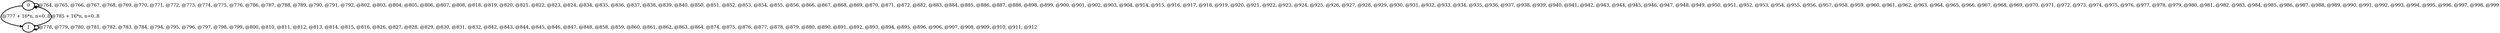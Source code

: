 digraph G {
        node [style=rounded, penwidth=3, fontsize=20, shape=oval];
        "0" -> "0" [label="@764, @765, @766, @767, @768, @769, @770, @771, @772, @773, @774, @775, @776, @786, @787, @788, @789, @790, @791, @792, @802, @803, @804, @805, @806, @807, @808, @818, @819, @820, @821, @822, @823, @824, @834, @835, @836, @837, @838, @839, @840, @850, @851, @852, @853, @854, @855, @856, @866, @867, @868, @869, @870, @871, @872, @882, @883, @884, @885, @886, @887, @888, @898, @899, @900, @901, @902, @903, @904, @914, @915, @916, @917, @918, @919, @920, @921, @922, @923, @924, @925, @926, @927, @928, @929, @930, @931, @932, @933, @934, @935, @936, @937, @938, @939, @940, @941, @942, @943, @944, @945, @946, @947, @948, @949, @950, @951, @952, @953, @954, @955, @956, @957, @958, @959, @960, @961, @962, @963, @964, @965, @966, @967, @968, @969, @970, @971, @972, @973, @974, @975, @976, @977, @978, @979, @980, @981, @982, @983, @984, @985, @986, @987, @988, @989, @990, @991, @992, @993, @994, @995, @996, @997, @998, @999", color=black,arrowsize=1,style=bold,penwidth=3,fontsize=20];
"0" -> "1" [label="@777 + 16*n, n=0..8", color=black,arrowsize=1,style=bold,penwidth=3,fontsize=20];
"1" -> "1" [label="@778, @779, @780, @781, @782, @783, @784, @794, @795, @796, @797, @798, @799, @800, @810, @811, @812, @813, @814, @815, @816, @826, @827, @828, @829, @830, @831, @832, @842, @843, @844, @845, @846, @847, @848, @858, @859, @860, @861, @862, @863, @864, @874, @875, @876, @877, @878, @879, @880, @890, @891, @892, @893, @894, @895, @896, @906, @907, @908, @909, @910, @911, @912", color=black,arrowsize=1,style=bold,penwidth=3,fontsize=20];
"1" -> "0" [label="@785 + 16*n, n=0..8", color=black,arrowsize=1,style=bold,penwidth=3,fontsize=20];
}
